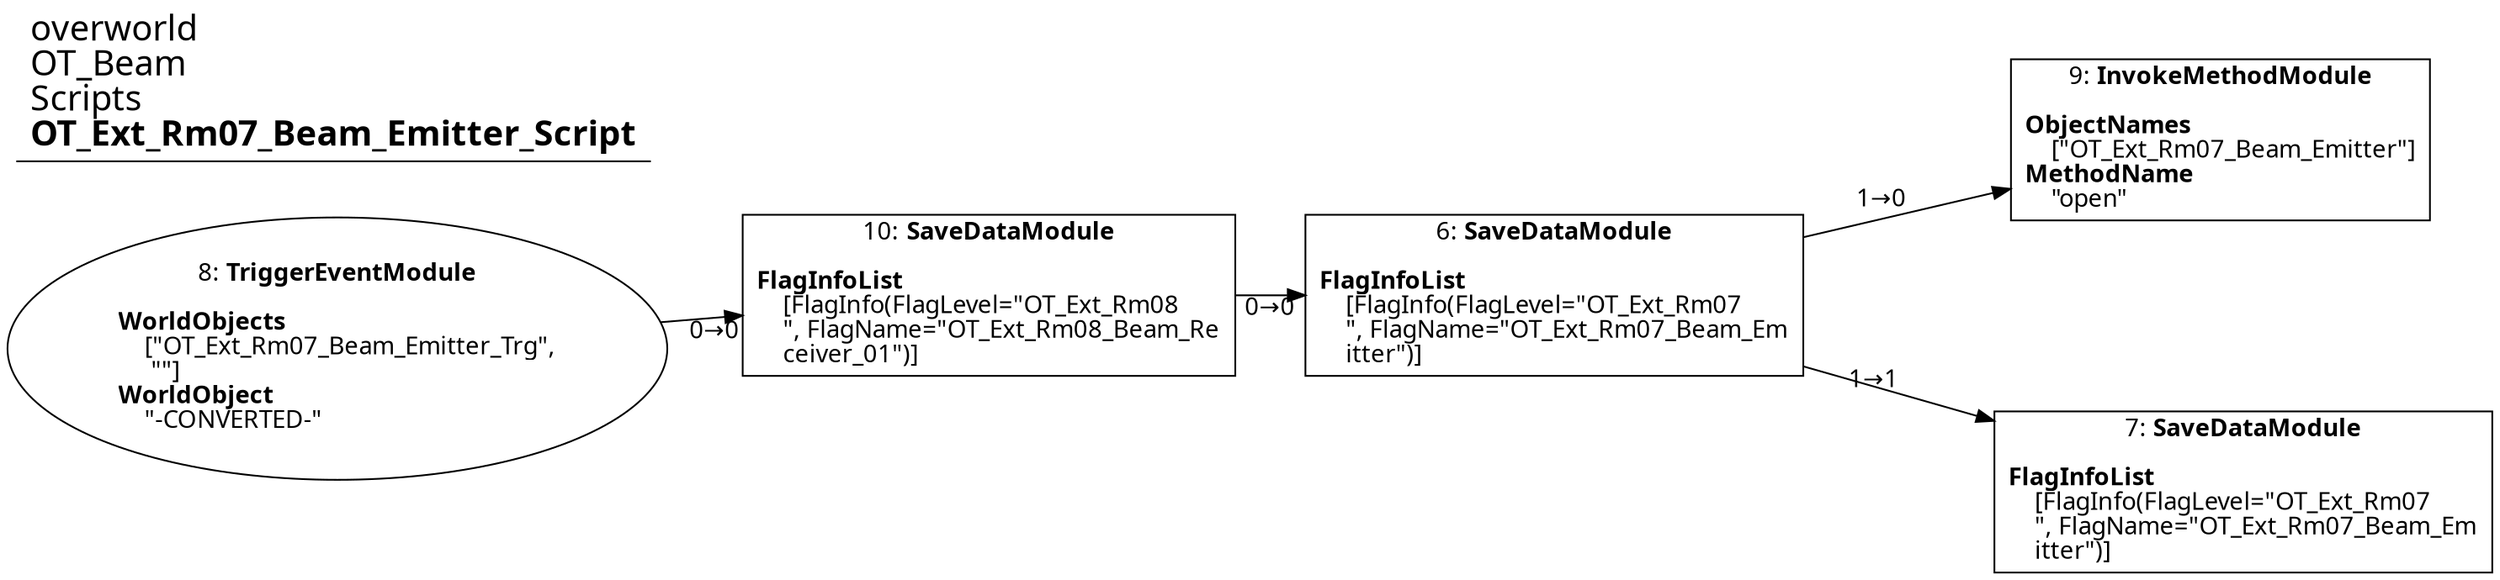 digraph {
    layout = fdp;
    overlap = prism;
    sep = "+16";
    splines = spline;

    node [ shape = box ];

    graph [ fontname = "Segoe UI" ];
    node [ fontname = "Segoe UI" ];
    edge [ fontname = "Segoe UI" ];

    6 [ label = <6: <b>SaveDataModule</b><br/><br/><b>FlagInfoList</b><br align="left"/>    [FlagInfo(FlagLevel=&quot;OT_Ext_Rm07<br align="left"/>    &quot;, FlagName=&quot;OT_Ext_Rm07_Beam_Em<br align="left"/>    itter&quot;)]<br align="left"/>> ];
    6 [ pos = "0.483,-0.21800001!" ];
    6 -> 7 [ label = "1→1" ];
    6 -> 9 [ label = "1→0" ];

    7 [ label = <7: <b>SaveDataModule</b><br/><br/><b>FlagInfoList</b><br align="left"/>    [FlagInfo(FlagLevel=&quot;OT_Ext_Rm07<br align="left"/>    &quot;, FlagName=&quot;OT_Ext_Rm07_Beam_Em<br align="left"/>    itter&quot;)]<br align="left"/>> ];
    7 [ pos = "0.78400004,-0.30400002!" ];

    8 [ label = <8: <b>TriggerEventModule</b><br/><br/><b>WorldObjects</b><br align="left"/>    [&quot;OT_Ext_Rm07_Beam_Emitter_Trg&quot;,<br align="left"/>     &quot;&quot;]<br align="left"/><b>WorldObject</b><br align="left"/>    &quot;-CONVERTED-&quot;<br align="left"/>> ];
    8 [ shape = oval ]
    8 [ pos = "-0.049000002,-0.21800001!" ];
    8 -> 10 [ label = "0→0" ];

    9 [ label = <9: <b>InvokeMethodModule</b><br/><br/><b>ObjectNames</b><br align="left"/>    [&quot;OT_Ext_Rm07_Beam_Emitter&quot;]<br align="left"/><b>MethodName</b><br align="left"/>    &quot;open&quot;<br align="left"/>> ];
    9 [ pos = "0.77400005,-0.15!" ];

    10 [ label = <10: <b>SaveDataModule</b><br/><br/><b>FlagInfoList</b><br align="left"/>    [FlagInfo(FlagLevel=&quot;OT_Ext_Rm08<br align="left"/>    &quot;, FlagName=&quot;OT_Ext_Rm08_Beam_Re<br align="left"/>    ceiver_01&quot;)]<br align="left"/>> ];
    10 [ pos = "0.23600002,-0.21800001!" ];
    10 -> 6 [ label = "0→0" ];

    title [ pos = "-0.05,-0.149!" ];
    title [ shape = underline ];
    title [ label = <<font point-size="20">overworld<br align="left"/>OT_Beam<br align="left"/>Scripts<br align="left"/><b>OT_Ext_Rm07_Beam_Emitter_Script</b><br align="left"/></font>> ];
}
